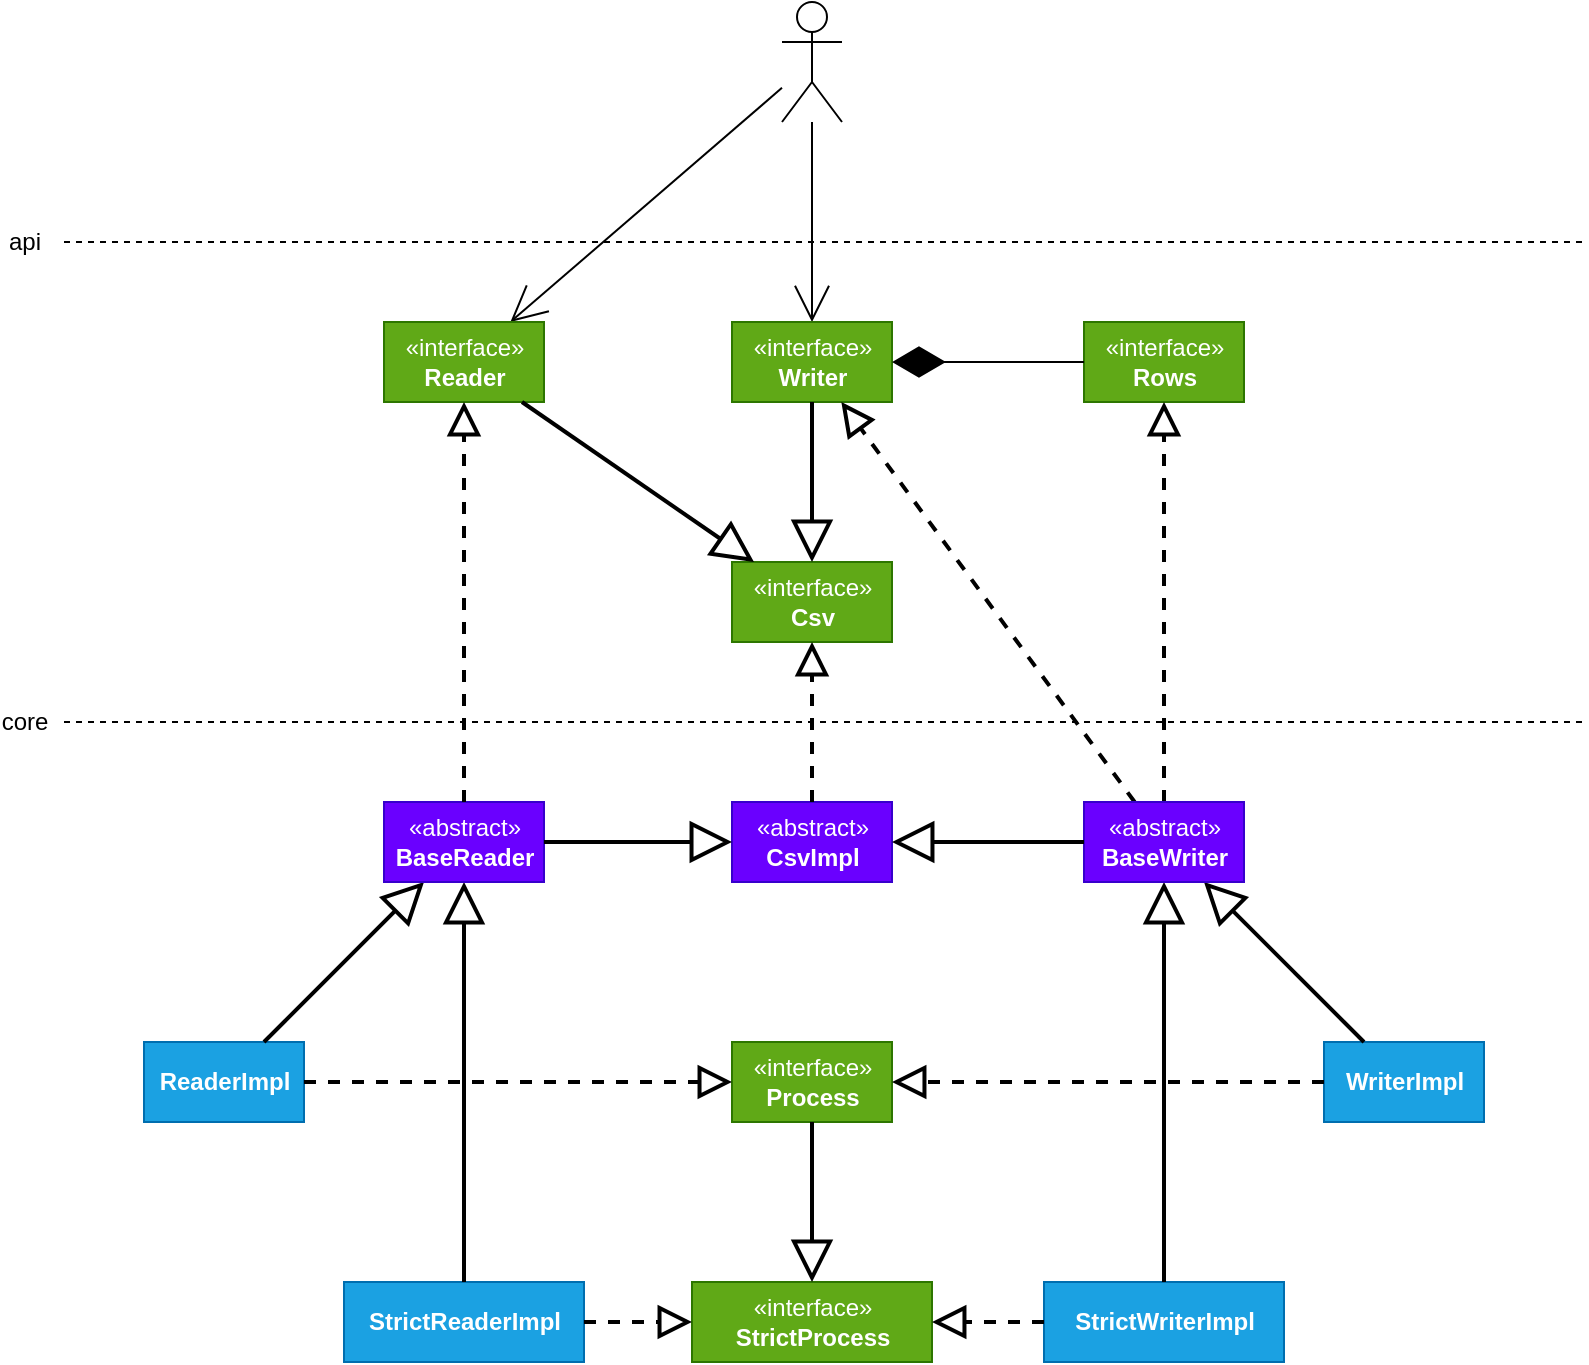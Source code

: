 <mxfile version="15.8.7" type="device"><diagram id="J0RkkCuRWTNh93xaroOV" name="Page-1"><mxGraphModel dx="1422" dy="873" grid="1" gridSize="10" guides="1" tooltips="1" connect="1" arrows="1" fold="1" page="1" pageScale="1" pageWidth="827" pageHeight="1169" math="0" shadow="0"><root><mxCell id="0"/><mxCell id="1" parent="0"/><mxCell id="pkPfMdnb4WHICv_sOPfZ-6" style="rounded=0;orthogonalLoop=1;jettySize=auto;html=1;strokeWidth=1;endSize=16;endArrow=open;endFill=0;" parent="1" source="pkPfMdnb4WHICv_sOPfZ-2" target="pkPfMdnb4WHICv_sOPfZ-3" edge="1"><mxGeometry relative="1" as="geometry"/></mxCell><mxCell id="pkPfMdnb4WHICv_sOPfZ-7" style="edgeStyle=none;rounded=0;orthogonalLoop=1;jettySize=auto;html=1;endArrow=open;endFill=0;endSize=16;strokeWidth=1;" parent="1" source="pkPfMdnb4WHICv_sOPfZ-2" target="pkPfMdnb4WHICv_sOPfZ-4" edge="1"><mxGeometry relative="1" as="geometry"/></mxCell><mxCell id="pkPfMdnb4WHICv_sOPfZ-2" value="" style="shape=umlActor;verticalLabelPosition=bottom;verticalAlign=top;html=1;" parent="1" vertex="1"><mxGeometry x="399" y="40" width="30" height="60" as="geometry"/></mxCell><mxCell id="pkPfMdnb4WHICv_sOPfZ-3" value="«interface»&lt;br&gt;&lt;b&gt;Reader&lt;/b&gt;" style="html=1;fillColor=#60a917;fontColor=#ffffff;strokeColor=#2D7600;" parent="1" vertex="1"><mxGeometry x="200" y="200" width="80" height="40" as="geometry"/></mxCell><mxCell id="pkPfMdnb4WHICv_sOPfZ-4" value="«interface»&lt;br&gt;&lt;b&gt;Writer&lt;/b&gt;" style="html=1;fillColor=#60a917;fontColor=#ffffff;strokeColor=#2D7600;" parent="1" vertex="1"><mxGeometry x="374" y="200" width="80" height="40" as="geometry"/></mxCell><mxCell id="pkPfMdnb4WHICv_sOPfZ-8" value="«interface»&lt;br&gt;&lt;b&gt;Csv&lt;/b&gt;" style="html=1;fillColor=#60a917;fontColor=#ffffff;strokeColor=#2D7600;" parent="1" vertex="1"><mxGeometry x="374" y="320" width="80" height="40" as="geometry"/></mxCell><mxCell id="pkPfMdnb4WHICv_sOPfZ-13" value="api" style="endArrow=none;dashed=1;html=1;rounded=0;endSize=10;strokeWidth=1;fontSize=12;" parent="1" edge="1"><mxGeometry x="-1" y="-20" width="50" height="50" relative="1" as="geometry"><mxPoint x="40" y="160" as="sourcePoint"/><mxPoint x="800" y="160" as="targetPoint"/><mxPoint x="-20" y="-20" as="offset"/></mxGeometry></mxCell><mxCell id="pkPfMdnb4WHICv_sOPfZ-14" value="«abstract»&lt;br&gt;&lt;b&gt;CsvImpl&lt;/b&gt;" style="html=1;fillColor=#6a00ff;fontColor=#ffffff;strokeColor=#3700CC;" parent="1" vertex="1"><mxGeometry x="374" y="440" width="80" height="40" as="geometry"/></mxCell><mxCell id="pkPfMdnb4WHICv_sOPfZ-16" value="" style="endArrow=block;dashed=1;endFill=0;endSize=12;html=1;rounded=0;fontSize=12;strokeWidth=2;" parent="1" source="pkPfMdnb4WHICv_sOPfZ-14" target="pkPfMdnb4WHICv_sOPfZ-8" edge="1"><mxGeometry width="160" relative="1" as="geometry"><mxPoint x="310" y="380" as="sourcePoint"/><mxPoint x="470" y="380" as="targetPoint"/></mxGeometry></mxCell><mxCell id="pkPfMdnb4WHICv_sOPfZ-17" value="" style="endArrow=block;endSize=16;endFill=0;html=1;rounded=0;fontSize=12;strokeWidth=2;" parent="1" source="pkPfMdnb4WHICv_sOPfZ-3" target="pkPfMdnb4WHICv_sOPfZ-8" edge="1"><mxGeometry width="160" relative="1" as="geometry"><mxPoint x="200" y="290" as="sourcePoint"/><mxPoint x="360" y="290" as="targetPoint"/></mxGeometry></mxCell><mxCell id="pkPfMdnb4WHICv_sOPfZ-18" value="" style="endArrow=block;endSize=16;endFill=0;html=1;rounded=0;fontSize=12;strokeWidth=2;" parent="1" source="pkPfMdnb4WHICv_sOPfZ-4" target="pkPfMdnb4WHICv_sOPfZ-8" edge="1"><mxGeometry width="160" relative="1" as="geometry"><mxPoint x="210" y="320" as="sourcePoint"/><mxPoint x="370" y="320" as="targetPoint"/></mxGeometry></mxCell><mxCell id="pkPfMdnb4WHICv_sOPfZ-19" value="&lt;b&gt;ReaderImpl&lt;/b&gt;" style="html=1;fillColor=#1ba1e2;fontColor=#ffffff;strokeColor=#006EAF;" parent="1" vertex="1"><mxGeometry x="80" y="560" width="80" height="40" as="geometry"/></mxCell><mxCell id="pkPfMdnb4WHICv_sOPfZ-21" value="" style="endArrow=block;endSize=16;endFill=0;html=1;rounded=0;fontSize=12;strokeWidth=2;" parent="1" source="pkPfMdnb4WHICv_sOPfZ-19" target="roM3FME4CCTNZAcCq_tU-14" edge="1"><mxGeometry width="160" relative="1" as="geometry"><mxPoint x="240" y="400" as="sourcePoint"/><mxPoint x="400" y="400" as="targetPoint"/></mxGeometry></mxCell><mxCell id="pkPfMdnb4WHICv_sOPfZ-22" value="«interface»&lt;br&gt;&lt;b&gt;Process&lt;/b&gt;" style="html=1;fillColor=#60a917;fontColor=#ffffff;strokeColor=#2D7600;" parent="1" vertex="1"><mxGeometry x="374" y="560" width="80" height="40" as="geometry"/></mxCell><mxCell id="pkPfMdnb4WHICv_sOPfZ-23" value="" style="endArrow=block;dashed=1;endFill=0;endSize=12;html=1;rounded=0;fontSize=12;strokeWidth=2;" parent="1" source="pkPfMdnb4WHICv_sOPfZ-19" target="pkPfMdnb4WHICv_sOPfZ-22" edge="1"><mxGeometry width="160" relative="1" as="geometry"><mxPoint x="220" y="420" as="sourcePoint"/><mxPoint x="380" y="420" as="targetPoint"/></mxGeometry></mxCell><mxCell id="pkPfMdnb4WHICv_sOPfZ-24" value="core" style="endArrow=none;dashed=1;html=1;rounded=0;endSize=10;strokeWidth=1;fontSize=12;" parent="1" edge="1"><mxGeometry x="-1" y="-20" width="50" height="50" relative="1" as="geometry"><mxPoint x="40" y="400" as="sourcePoint"/><mxPoint x="800" y="400" as="targetPoint"/><mxPoint x="-20" y="-20" as="offset"/></mxGeometry></mxCell><mxCell id="pkPfMdnb4WHICv_sOPfZ-25" value="«interface»&lt;br&gt;&lt;b&gt;Rows&lt;/b&gt;" style="html=1;fillColor=#60a917;fontColor=#ffffff;strokeColor=#2D7600;" parent="1" vertex="1"><mxGeometry x="550" y="200" width="80" height="40" as="geometry"/></mxCell><mxCell id="pkPfMdnb4WHICv_sOPfZ-26" value="" style="endArrow=diamondThin;endFill=1;endSize=24;html=1;rounded=0;fontSize=12;strokeWidth=1;" parent="1" source="pkPfMdnb4WHICv_sOPfZ-25" target="pkPfMdnb4WHICv_sOPfZ-4" edge="1"><mxGeometry width="160" relative="1" as="geometry"><mxPoint x="530" y="280" as="sourcePoint"/><mxPoint x="690" y="280" as="targetPoint"/></mxGeometry></mxCell><mxCell id="pkPfMdnb4WHICv_sOPfZ-28" value="&lt;b&gt;WriterImpl&lt;/b&gt;" style="html=1;fillColor=#1ba1e2;fontColor=#ffffff;strokeColor=#006EAF;" parent="1" vertex="1"><mxGeometry x="670" y="560" width="80" height="40" as="geometry"/></mxCell><mxCell id="pkPfMdnb4WHICv_sOPfZ-29" value="" style="endArrow=block;endSize=16;endFill=0;html=1;rounded=0;fontSize=12;strokeWidth=2;" parent="1" source="pkPfMdnb4WHICv_sOPfZ-28" target="roM3FME4CCTNZAcCq_tU-17" edge="1"><mxGeometry width="160" relative="1" as="geometry"><mxPoint x="290" y="470" as="sourcePoint"/><mxPoint x="384" y="470" as="targetPoint"/></mxGeometry></mxCell><mxCell id="pkPfMdnb4WHICv_sOPfZ-30" value="" style="endArrow=block;dashed=1;endFill=0;endSize=12;html=1;rounded=0;fontSize=12;strokeWidth=2;" parent="1" source="pkPfMdnb4WHICv_sOPfZ-28" target="pkPfMdnb4WHICv_sOPfZ-22" edge="1"><mxGeometry width="160" relative="1" as="geometry"><mxPoint x="279" y="490" as="sourcePoint"/><mxPoint x="395" y="570" as="targetPoint"/></mxGeometry></mxCell><mxCell id="pkPfMdnb4WHICv_sOPfZ-31" value="" style="endArrow=block;dashed=1;endFill=0;endSize=12;html=1;rounded=0;fontSize=12;strokeWidth=2;" parent="1" source="roM3FME4CCTNZAcCq_tU-17" target="pkPfMdnb4WHICv_sOPfZ-25" edge="1"><mxGeometry width="160" relative="1" as="geometry"><mxPoint x="424" y="450" as="sourcePoint"/><mxPoint x="424" y="370" as="targetPoint"/></mxGeometry></mxCell><mxCell id="pkPfMdnb4WHICv_sOPfZ-32" value="" style="endArrow=block;dashed=1;endFill=0;endSize=12;html=1;rounded=0;fontSize=12;strokeWidth=2;" parent="1" source="roM3FME4CCTNZAcCq_tU-17" target="pkPfMdnb4WHICv_sOPfZ-4" edge="1"><mxGeometry width="160" relative="1" as="geometry"><mxPoint x="600" y="450" as="sourcePoint"/><mxPoint x="600" y="250" as="targetPoint"/></mxGeometry></mxCell><mxCell id="roM3FME4CCTNZAcCq_tU-1" value="&lt;b&gt;StrictReaderImpl&lt;/b&gt;" style="html=1;fillColor=#1ba1e2;fontColor=#ffffff;strokeColor=#006EAF;" vertex="1" parent="1"><mxGeometry x="180" y="680" width="120" height="40" as="geometry"/></mxCell><mxCell id="roM3FME4CCTNZAcCq_tU-3" value="" style="endArrow=block;endSize=16;endFill=0;html=1;rounded=0;fontSize=12;strokeWidth=2;" edge="1" parent="1" source="roM3FME4CCTNZAcCq_tU-1" target="roM3FME4CCTNZAcCq_tU-14"><mxGeometry width="160" relative="1" as="geometry"><mxPoint x="170" y="470" as="sourcePoint"/><mxPoint x="384" y="470" as="targetPoint"/></mxGeometry></mxCell><mxCell id="roM3FME4CCTNZAcCq_tU-5" value="&lt;b&gt;StrictWriterImpl&lt;/b&gt;" style="html=1;fillColor=#1ba1e2;fontColor=#ffffff;strokeColor=#006EAF;" vertex="1" parent="1"><mxGeometry x="530" y="680" width="120" height="40" as="geometry"/></mxCell><mxCell id="roM3FME4CCTNZAcCq_tU-7" value="«interface»&lt;br&gt;&lt;b&gt;StrictProcess&lt;/b&gt;" style="html=1;fillColor=#60a917;fontColor=#ffffff;strokeColor=#2D7600;" vertex="1" parent="1"><mxGeometry x="354" y="680" width="120" height="40" as="geometry"/></mxCell><mxCell id="roM3FME4CCTNZAcCq_tU-8" value="" style="endArrow=block;dashed=1;endFill=0;endSize=12;html=1;rounded=0;fontSize=12;strokeWidth=2;" edge="1" parent="1" source="roM3FME4CCTNZAcCq_tU-1" target="roM3FME4CCTNZAcCq_tU-7"><mxGeometry width="160" relative="1" as="geometry"><mxPoint x="170" y="590" as="sourcePoint"/><mxPoint x="384" y="590" as="targetPoint"/></mxGeometry></mxCell><mxCell id="roM3FME4CCTNZAcCq_tU-9" value="" style="endArrow=block;dashed=1;endFill=0;endSize=12;html=1;rounded=0;fontSize=12;strokeWidth=2;" edge="1" parent="1" source="roM3FME4CCTNZAcCq_tU-5" target="roM3FME4CCTNZAcCq_tU-7"><mxGeometry width="160" relative="1" as="geometry"><mxPoint x="310" y="710" as="sourcePoint"/><mxPoint x="450" y="700" as="targetPoint"/></mxGeometry></mxCell><mxCell id="roM3FME4CCTNZAcCq_tU-10" value="" style="endArrow=block;endSize=16;endFill=0;html=1;rounded=0;fontSize=12;strokeWidth=2;" edge="1" parent="1" source="roM3FME4CCTNZAcCq_tU-5" target="roM3FME4CCTNZAcCq_tU-17"><mxGeometry width="160" relative="1" as="geometry"><mxPoint x="680" y="573.784" as="sourcePoint"/><mxPoint x="464" y="486.216" as="targetPoint"/></mxGeometry></mxCell><mxCell id="roM3FME4CCTNZAcCq_tU-13" value="" style="endArrow=block;endSize=16;endFill=0;html=1;rounded=0;fontSize=12;strokeWidth=2;" edge="1" parent="1" source="pkPfMdnb4WHICv_sOPfZ-22" target="roM3FME4CCTNZAcCq_tU-7"><mxGeometry width="160" relative="1" as="geometry"><mxPoint x="264.5" y="690" as="sourcePoint"/><mxPoint x="409.5" y="490" as="targetPoint"/></mxGeometry></mxCell><mxCell id="roM3FME4CCTNZAcCq_tU-14" value="«abstract»&lt;br&gt;&lt;b&gt;BaseReader&lt;/b&gt;" style="html=1;fillColor=#6a00ff;fontColor=#ffffff;strokeColor=#3700CC;" vertex="1" parent="1"><mxGeometry x="200" y="440" width="80" height="40" as="geometry"/></mxCell><mxCell id="roM3FME4CCTNZAcCq_tU-15" value="" style="endArrow=block;endSize=16;endFill=0;html=1;rounded=0;fontSize=12;strokeWidth=2;" edge="1" parent="1" source="roM3FME4CCTNZAcCq_tU-14" target="pkPfMdnb4WHICv_sOPfZ-14"><mxGeometry width="160" relative="1" as="geometry"><mxPoint x="264.5" y="690" as="sourcePoint"/><mxPoint x="409.5" y="490" as="targetPoint"/></mxGeometry></mxCell><mxCell id="roM3FME4CCTNZAcCq_tU-16" value="" style="endArrow=block;dashed=1;endFill=0;endSize=12;html=1;rounded=0;fontSize=12;strokeWidth=2;" edge="1" parent="1" source="roM3FME4CCTNZAcCq_tU-14" target="pkPfMdnb4WHICv_sOPfZ-3"><mxGeometry width="160" relative="1" as="geometry"><mxPoint x="136.667" y="570" as="sourcePoint"/><mxPoint x="243.333" y="250" as="targetPoint"/></mxGeometry></mxCell><mxCell id="roM3FME4CCTNZAcCq_tU-17" value="«abstract»&lt;br&gt;&lt;b&gt;BaseWriter&lt;/b&gt;" style="html=1;fillColor=#6a00ff;fontColor=#ffffff;strokeColor=#3700CC;" vertex="1" parent="1"><mxGeometry x="550" y="440" width="80" height="40" as="geometry"/></mxCell><mxCell id="roM3FME4CCTNZAcCq_tU-18" value="" style="endArrow=block;endSize=16;endFill=0;html=1;rounded=0;fontSize=12;strokeWidth=2;" edge="1" parent="1" source="roM3FME4CCTNZAcCq_tU-17" target="pkPfMdnb4WHICv_sOPfZ-14"><mxGeometry width="160" relative="1" as="geometry"><mxPoint x="725" y="570" as="sourcePoint"/><mxPoint x="745" y="490" as="targetPoint"/></mxGeometry></mxCell></root></mxGraphModel></diagram></mxfile>